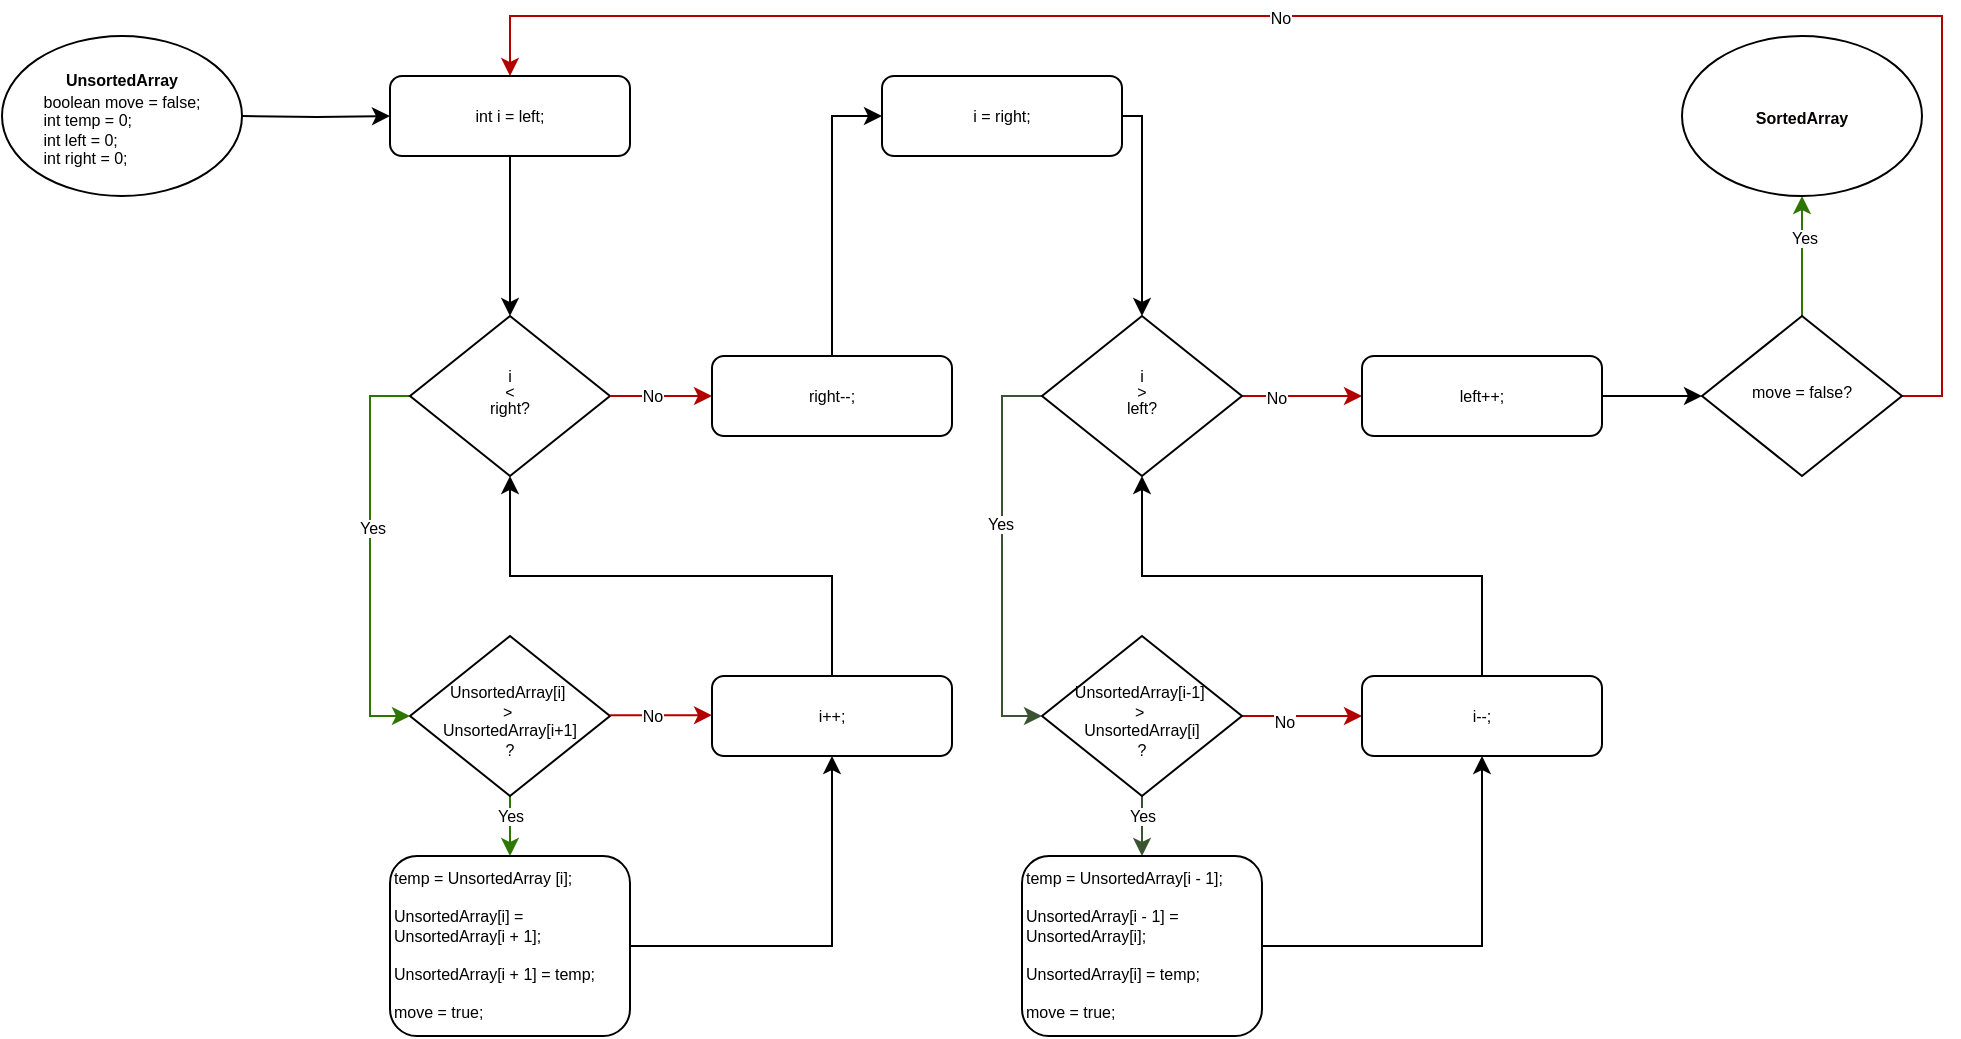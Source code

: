 <mxfile version="24.6.4" type="device">
  <diagram id="C5RBs43oDa-KdzZeNtuy" name="Page-1">
    <mxGraphModel dx="1195" dy="615" grid="1" gridSize="10" guides="1" tooltips="1" connect="1" arrows="1" fold="1" page="1" pageScale="1" pageWidth="1169" pageHeight="827" math="0" shadow="0">
      <root>
        <mxCell id="WIyWlLk6GJQsqaUBKTNV-0" />
        <mxCell id="WIyWlLk6GJQsqaUBKTNV-1" parent="WIyWlLk6GJQsqaUBKTNV-0" />
        <mxCell id="tckXzxHi2TBu_AGnH9uS-98" value="" style="edgeStyle=orthogonalEdgeStyle;rounded=0;orthogonalLoop=1;jettySize=auto;html=1;fontSize=8;" parent="WIyWlLk6GJQsqaUBKTNV-1" target="tckXzxHi2TBu_AGnH9uS-95" edge="1">
          <mxGeometry relative="1" as="geometry">
            <mxPoint x="290" y="80" as="sourcePoint" />
          </mxGeometry>
        </mxCell>
        <mxCell id="WIyWlLk6GJQsqaUBKTNV-7" value="i++;" style="rounded=1;whiteSpace=wrap;html=1;fontSize=8;glass=0;strokeWidth=1;shadow=0;" parent="WIyWlLk6GJQsqaUBKTNV-1" vertex="1">
          <mxGeometry x="525" y="360" width="120" height="40" as="geometry" />
        </mxCell>
        <mxCell id="tckXzxHi2TBu_AGnH9uS-32" value="" style="edgeStyle=orthogonalEdgeStyle;rounded=0;orthogonalLoop=1;jettySize=auto;html=1;fillColor=#60a917;strokeColor=#2D7600;fontSize=8;" parent="WIyWlLk6GJQsqaUBKTNV-1" source="WIyWlLk6GJQsqaUBKTNV-10" target="WIyWlLk6GJQsqaUBKTNV-11" edge="1">
          <mxGeometry relative="1" as="geometry" />
        </mxCell>
        <mxCell id="tckXzxHi2TBu_AGnH9uS-103" value="Yes" style="edgeLabel;html=1;align=center;verticalAlign=middle;resizable=0;points=[];fontSize=8;" parent="tckXzxHi2TBu_AGnH9uS-32" vertex="1" connectable="0">
          <mxGeometry x="0.337" y="2" relative="1" as="geometry">
            <mxPoint x="-2" y="-4" as="offset" />
          </mxGeometry>
        </mxCell>
        <mxCell id="WIyWlLk6GJQsqaUBKTNV-10" value="&lt;div style=&quot;font-size: 8px;&quot;&gt;&lt;font style=&quot;font-size: 8px;&quot;&gt;&lt;br style=&quot;font-size: 8px;&quot;&gt;&lt;/font&gt;&lt;/div&gt;&lt;font style=&quot;font-size: 8px;&quot;&gt;UnsortedArray[i]&amp;nbsp;&lt;/font&gt;&lt;div style=&quot;font-size: 8px;&quot;&gt;&lt;font style=&quot;font-size: 8px;&quot;&gt;&lt;span class=&quot;hljs-operator&quot; style=&quot;font-size: 8px;&quot;&gt;&amp;gt;&lt;/span&gt;&amp;nbsp;&lt;/font&gt;&lt;div style=&quot;font-size: 8px;&quot;&gt;&lt;font style=&quot;font-size: 8px;&quot;&gt;UnsortedArray[i&lt;span class=&quot;hljs-operator&quot; style=&quot;font-size: 8px;&quot;&gt;+&lt;/span&gt;&lt;span class=&quot;hljs-number&quot; style=&quot;font-size: 8px;&quot;&gt;1&lt;/span&gt;]&lt;/font&gt;&lt;/div&gt;&lt;/div&gt;&lt;div style=&quot;font-size: 8px;&quot;&gt;&lt;font style=&quot;font-size: 8px;&quot;&gt;?&lt;/font&gt;&lt;/div&gt;" style="rhombus;whiteSpace=wrap;html=1;shadow=0;fontFamily=Helvetica;fontSize=8;align=center;strokeWidth=1;spacing=6;spacingTop=-4;" parent="WIyWlLk6GJQsqaUBKTNV-1" vertex="1">
          <mxGeometry x="374" y="340" width="100" height="80" as="geometry" />
        </mxCell>
        <mxCell id="tckXzxHi2TBu_AGnH9uS-81" style="edgeStyle=orthogonalEdgeStyle;rounded=0;orthogonalLoop=1;jettySize=auto;html=1;entryX=0.5;entryY=1;entryDx=0;entryDy=0;fontSize=8;" parent="WIyWlLk6GJQsqaUBKTNV-1" source="WIyWlLk6GJQsqaUBKTNV-11" target="WIyWlLk6GJQsqaUBKTNV-7" edge="1">
          <mxGeometry relative="1" as="geometry" />
        </mxCell>
        <mxCell id="WIyWlLk6GJQsqaUBKTNV-11" value="&lt;font style=&quot;font-size: 8px;&quot;&gt;temp = UnsortedArray [i];&lt;/font&gt;&lt;div&gt;&lt;font style=&quot;font-size: 8px;&quot;&gt;&lt;br style=&quot;font-size: 8px;&quot;&gt;UnsortedArray[i] = UnsortedArray[i + 1];&lt;/font&gt;&lt;/div&gt;&lt;div&gt;&lt;font style=&quot;font-size: 8px;&quot;&gt;&lt;br style=&quot;font-size: 8px;&quot;&gt;UnsortedArray[i + 1] = temp&lt;span style=&quot;background-color: initial; font-size: 8px;&quot;&gt;;&lt;/span&gt;&lt;/font&gt;&lt;div style=&quot;font-size: 8px;&quot;&gt;&lt;span style=&quot;font-size: 8px;&quot;&gt;&lt;br style=&quot;font-size: 8px;&quot;&gt;&lt;/span&gt;&lt;div style=&quot;font-size: 8px;&quot;&gt;&lt;font style=&quot;font-size: 8px;&quot;&gt;                move = true;   &lt;/font&gt;&lt;/div&gt;&lt;/div&gt;&lt;/div&gt;" style="rounded=1;whiteSpace=wrap;html=1;fontSize=8;glass=0;strokeWidth=1;shadow=0;align=left;" parent="WIyWlLk6GJQsqaUBKTNV-1" vertex="1">
          <mxGeometry x="364" y="450" width="120" height="90" as="geometry" />
        </mxCell>
        <mxCell id="tckXzxHi2TBu_AGnH9uS-18" value="" style="edgeStyle=orthogonalEdgeStyle;rounded=0;orthogonalLoop=1;jettySize=auto;html=1;fontSize=8;" parent="WIyWlLk6GJQsqaUBKTNV-1" target="tckXzxHi2TBu_AGnH9uS-16" edge="1">
          <mxGeometry relative="1" as="geometry">
            <mxPoint x="424.029" y="240" as="sourcePoint" />
          </mxGeometry>
        </mxCell>
        <mxCell id="tckXzxHi2TBu_AGnH9uS-67" style="edgeStyle=orthogonalEdgeStyle;rounded=0;orthogonalLoop=1;jettySize=auto;html=1;exitX=0;exitY=0.5;exitDx=0;exitDy=0;entryX=0;entryY=0.5;entryDx=0;entryDy=0;fillColor=#60a917;strokeColor=#2D7600;fontSize=8;" parent="WIyWlLk6GJQsqaUBKTNV-1" source="tckXzxHi2TBu_AGnH9uS-16" target="WIyWlLk6GJQsqaUBKTNV-10" edge="1">
          <mxGeometry relative="1" as="geometry" />
        </mxCell>
        <mxCell id="tckXzxHi2TBu_AGnH9uS-100" value="Yes" style="edgeLabel;html=1;align=center;verticalAlign=middle;resizable=0;points=[];fontSize=8;" parent="tckXzxHi2TBu_AGnH9uS-67" vertex="1" connectable="0">
          <mxGeometry x="-0.146" y="1" relative="1" as="geometry">
            <mxPoint as="offset" />
          </mxGeometry>
        </mxCell>
        <mxCell id="tckXzxHi2TBu_AGnH9uS-16" value="&lt;div style=&quot;line-height: 100%; font-size: 8px;&quot;&gt;&lt;div style=&quot;line-height: 100%; font-size: 8px;&quot;&gt;i&lt;/div&gt;&lt;div style=&quot;line-height: 100%; font-size: 8px;&quot;&gt;&amp;nbsp;&amp;lt;&amp;nbsp;&lt;/div&gt;&lt;div style=&quot;text-align: left; line-height: 100%; font-size: 8px;&quot;&gt;&lt;span style=&quot;background-color: initial; font-size: 8px;&quot;&gt;right?&lt;/span&gt;&lt;/div&gt;&lt;/div&gt;" style="rhombus;whiteSpace=wrap;html=1;shadow=0;fontFamily=Helvetica;fontSize=8;align=center;strokeWidth=1;spacing=6;spacingTop=-4;" parent="WIyWlLk6GJQsqaUBKTNV-1" vertex="1">
          <mxGeometry x="374" y="180" width="100" height="80" as="geometry" />
        </mxCell>
        <mxCell id="tckXzxHi2TBu_AGnH9uS-92" value="" style="edgeStyle=orthogonalEdgeStyle;rounded=0;orthogonalLoop=1;jettySize=auto;html=1;fillColor=#6d8764;strokeColor=#3A5431;fontSize=8;" parent="WIyWlLk6GJQsqaUBKTNV-1" source="tckXzxHi2TBu_AGnH9uS-34" target="tckXzxHi2TBu_AGnH9uS-36" edge="1">
          <mxGeometry relative="1" as="geometry" />
        </mxCell>
        <mxCell id="tckXzxHi2TBu_AGnH9uS-109" value="Yes" style="edgeLabel;html=1;align=center;verticalAlign=middle;resizable=0;points=[];fontSize=8;" parent="tckXzxHi2TBu_AGnH9uS-92" vertex="1" connectable="0">
          <mxGeometry x="-0.691" relative="1" as="geometry">
            <mxPoint y="2" as="offset" />
          </mxGeometry>
        </mxCell>
        <mxCell id="tckXzxHi2TBu_AGnH9uS-152" style="edgeStyle=orthogonalEdgeStyle;rounded=0;orthogonalLoop=1;jettySize=auto;html=1;entryX=0;entryY=0.5;entryDx=0;entryDy=0;fillColor=#e51400;strokeColor=#B20000;" parent="WIyWlLk6GJQsqaUBKTNV-1" source="tckXzxHi2TBu_AGnH9uS-34" target="tckXzxHi2TBu_AGnH9uS-51" edge="1">
          <mxGeometry relative="1" as="geometry" />
        </mxCell>
        <mxCell id="tckXzxHi2TBu_AGnH9uS-153" value="&lt;font style=&quot;font-size: 8px;&quot;&gt;No&lt;/font&gt;" style="edgeLabel;html=1;align=center;verticalAlign=middle;resizable=0;points=[];" parent="tckXzxHi2TBu_AGnH9uS-152" vertex="1" connectable="0">
          <mxGeometry x="-0.084" y="-1" relative="1" as="geometry">
            <mxPoint x="-7" y="1" as="offset" />
          </mxGeometry>
        </mxCell>
        <mxCell id="tckXzxHi2TBu_AGnH9uS-34" value="&lt;div style=&quot;font-size: 8px;&quot;&gt;&lt;font style=&quot;font-size: 8px;&quot;&gt;&lt;br style=&quot;font-size: 8px;&quot;&gt;&lt;/font&gt;&lt;/div&gt;&lt;font style=&quot;font-size: 8px;&quot;&gt;UnsortedArray[i-1]&amp;nbsp;&lt;/font&gt;&lt;div style=&quot;font-size: 8px;&quot;&gt;&lt;font style=&quot;font-size: 8px;&quot;&gt;&lt;span class=&quot;hljs-operator&quot; style=&quot;font-size: 8px;&quot;&gt;&amp;gt;&lt;/span&gt;&amp;nbsp;&lt;/font&gt;&lt;div style=&quot;font-size: 8px;&quot;&gt;&lt;font style=&quot;font-size: 8px;&quot;&gt;UnsortedArray[i]&lt;br style=&quot;font-size: 8px;&quot;&gt;?&lt;/font&gt;&lt;/div&gt;&lt;/div&gt;" style="rhombus;whiteSpace=wrap;html=1;shadow=0;fontFamily=Helvetica;fontSize=8;align=center;strokeWidth=1;spacing=6;spacingTop=-4;" parent="WIyWlLk6GJQsqaUBKTNV-1" vertex="1">
          <mxGeometry x="690" y="340" width="100" height="80" as="geometry" />
        </mxCell>
        <mxCell id="tckXzxHi2TBu_AGnH9uS-52" style="edgeStyle=orthogonalEdgeStyle;rounded=0;orthogonalLoop=1;jettySize=auto;html=1;fontSize=8;" parent="WIyWlLk6GJQsqaUBKTNV-1" source="tckXzxHi2TBu_AGnH9uS-36" target="tckXzxHi2TBu_AGnH9uS-51" edge="1">
          <mxGeometry relative="1" as="geometry" />
        </mxCell>
        <mxCell id="tckXzxHi2TBu_AGnH9uS-36" value="&lt;font style=&quot;font-size: 8px;&quot;&gt;temp = UnsortedArray&lt;span class=&quot;hljs-selector-attr&quot; style=&quot;font-size: 8px;&quot;&gt;[i - 1]&lt;/span&gt;;&lt;/font&gt;&lt;div&gt;&lt;font style=&quot;font-size: 8px;&quot;&gt;&lt;br style=&quot;font-size: 8px;&quot;&gt;UnsortedArray&lt;span class=&quot;hljs-selector-attr&quot; style=&quot;font-size: 8px;&quot;&gt;[i - 1]&lt;/span&gt; = UnsortedArray&lt;span class=&quot;hljs-selector-attr&quot; style=&quot;font-size: 8px;&quot;&gt;[i]&lt;/span&gt;;&lt;/font&gt;&lt;/div&gt;&lt;div&gt;&lt;font style=&quot;font-size: 8px;&quot;&gt;&lt;br style=&quot;font-size: 8px;&quot;&gt;UnsortedArray&lt;span class=&quot;hljs-selector-attr&quot; style=&quot;font-size: 8px;&quot;&gt;[i]&lt;/span&gt; = temp;&lt;/font&gt;&lt;div style=&quot;font-size: 8px;&quot;&gt;&lt;font style=&quot;font-size: 8px;&quot;&gt;&lt;br style=&quot;font-size: 8px;&quot;&gt;move = true;&lt;/font&gt;&lt;/div&gt;&lt;/div&gt;" style="rounded=1;whiteSpace=wrap;html=1;fontSize=8;glass=0;strokeWidth=1;shadow=0;align=left;" parent="WIyWlLk6GJQsqaUBKTNV-1" vertex="1">
          <mxGeometry x="680" y="450" width="120" height="90" as="geometry" />
        </mxCell>
        <mxCell id="tckXzxHi2TBu_AGnH9uS-51" value="i--;" style="rounded=1;whiteSpace=wrap;html=1;fontSize=8;glass=0;strokeWidth=1;shadow=0;" parent="WIyWlLk6GJQsqaUBKTNV-1" vertex="1">
          <mxGeometry x="850" y="360" width="120" height="40" as="geometry" />
        </mxCell>
        <mxCell id="tckXzxHi2TBu_AGnH9uS-112" value="" style="edgeStyle=orthogonalEdgeStyle;rounded=0;orthogonalLoop=1;jettySize=auto;html=1;fontSize=8;fillColor=#60a917;strokeColor=#2D7600;entryX=0.5;entryY=1;entryDx=0;entryDy=0;" parent="WIyWlLk6GJQsqaUBKTNV-1" source="tckXzxHi2TBu_AGnH9uS-55" target="EszxGvOjEMj_6fkdmhqK-14" edge="1">
          <mxGeometry relative="1" as="geometry">
            <mxPoint x="975.0" y="80" as="targetPoint" />
          </mxGeometry>
        </mxCell>
        <mxCell id="tckXzxHi2TBu_AGnH9uS-113" value="&lt;font style=&quot;font-size: 8px;&quot;&gt;Yes&lt;/font&gt;" style="edgeLabel;html=1;align=center;verticalAlign=middle;resizable=0;points=[];fontSize=8;" parent="tckXzxHi2TBu_AGnH9uS-112" vertex="1" connectable="0">
          <mxGeometry x="0.314" y="-1" relative="1" as="geometry">
            <mxPoint as="offset" />
          </mxGeometry>
        </mxCell>
        <mxCell id="EszxGvOjEMj_6fkdmhqK-7" style="edgeStyle=orthogonalEdgeStyle;rounded=0;orthogonalLoop=1;jettySize=auto;html=1;entryX=0.5;entryY=0;entryDx=0;entryDy=0;fillColor=#e51400;strokeColor=#B20000;exitX=1;exitY=0.5;exitDx=0;exitDy=0;" edge="1" parent="WIyWlLk6GJQsqaUBKTNV-1" source="tckXzxHi2TBu_AGnH9uS-55" target="tckXzxHi2TBu_AGnH9uS-95">
          <mxGeometry relative="1" as="geometry">
            <Array as="points">
              <mxPoint x="1140" y="220" />
              <mxPoint x="1140" y="30" />
              <mxPoint x="424" y="30" />
            </Array>
          </mxGeometry>
        </mxCell>
        <mxCell id="EszxGvOjEMj_6fkdmhqK-8" value="&lt;font style=&quot;font-size: 8px;&quot;&gt;No&lt;/font&gt;" style="edgeLabel;html=1;align=center;verticalAlign=middle;resizable=0;points=[];" vertex="1" connectable="0" parent="EszxGvOjEMj_6fkdmhqK-7">
          <mxGeometry x="-0.054" y="4" relative="1" as="geometry">
            <mxPoint x="-89" y="-4" as="offset" />
          </mxGeometry>
        </mxCell>
        <mxCell id="tckXzxHi2TBu_AGnH9uS-55" value="&lt;div style=&quot;line-height: 100%; font-size: 8px;&quot;&gt;&lt;div style=&quot;font-size: 8px; line-height: 100%;&quot;&gt;move = false?&lt;br style=&quot;font-size: 8px;&quot;&gt;&lt;/div&gt;&lt;/div&gt;" style="rhombus;whiteSpace=wrap;html=1;shadow=0;fontFamily=Helvetica;fontSize=8;align=center;strokeWidth=1;spacing=6;spacingTop=-4;" parent="WIyWlLk6GJQsqaUBKTNV-1" vertex="1">
          <mxGeometry x="1020" y="180" width="100" height="80" as="geometry" />
        </mxCell>
        <mxCell id="tckXzxHi2TBu_AGnH9uS-82" style="edgeStyle=orthogonalEdgeStyle;rounded=0;orthogonalLoop=1;jettySize=auto;html=1;entryX=0.5;entryY=1;entryDx=0;entryDy=0;fontSize=8;exitX=0.5;exitY=0;exitDx=0;exitDy=0;" parent="WIyWlLk6GJQsqaUBKTNV-1" source="WIyWlLk6GJQsqaUBKTNV-7" target="tckXzxHi2TBu_AGnH9uS-16" edge="1">
          <mxGeometry relative="1" as="geometry" />
        </mxCell>
        <mxCell id="tckXzxHi2TBu_AGnH9uS-99" value="" style="edgeStyle=orthogonalEdgeStyle;rounded=0;orthogonalLoop=1;jettySize=auto;html=1;fontSize=8;" parent="WIyWlLk6GJQsqaUBKTNV-1" source="tckXzxHi2TBu_AGnH9uS-95" target="tckXzxHi2TBu_AGnH9uS-16" edge="1">
          <mxGeometry relative="1" as="geometry" />
        </mxCell>
        <mxCell id="tckXzxHi2TBu_AGnH9uS-95" value="&lt;div style=&quot;font-size: 8px;&quot;&gt;&lt;div style=&quot;text-align: left; font-size: 8px;&quot;&gt;&lt;font style=&quot;font-size: 8px;&quot;&gt;int i = left;&lt;/font&gt;&lt;/div&gt;&lt;/div&gt;" style="rounded=1;whiteSpace=wrap;html=1;fontSize=8;glass=0;strokeWidth=1;shadow=0;" parent="WIyWlLk6GJQsqaUBKTNV-1" vertex="1">
          <mxGeometry x="364" y="60" width="120" height="40" as="geometry" />
        </mxCell>
        <mxCell id="tckXzxHi2TBu_AGnH9uS-105" style="edgeStyle=orthogonalEdgeStyle;rounded=0;orthogonalLoop=1;jettySize=auto;html=1;fillColor=#e51400;strokeColor=#B20000;fontSize=8;entryX=0;entryY=0.5;entryDx=0;entryDy=0;" parent="WIyWlLk6GJQsqaUBKTNV-1" source="tckXzxHi2TBu_AGnH9uS-16" target="tckXzxHi2TBu_AGnH9uS-141" edge="1">
          <mxGeometry relative="1" as="geometry">
            <mxPoint x="584.5" y="170" as="targetPoint" />
            <Array as="points">
              <mxPoint x="500" y="220" />
              <mxPoint x="500" y="220" />
            </Array>
          </mxGeometry>
        </mxCell>
        <mxCell id="tckXzxHi2TBu_AGnH9uS-106" value="No" style="edgeLabel;html=1;align=center;verticalAlign=middle;resizable=0;points=[];fontSize=8;" parent="tckXzxHi2TBu_AGnH9uS-105" vertex="1" connectable="0">
          <mxGeometry x="0.051" y="-1" relative="1" as="geometry">
            <mxPoint x="-6" y="-1" as="offset" />
          </mxGeometry>
        </mxCell>
        <mxCell id="tckXzxHi2TBu_AGnH9uS-138" style="edgeStyle=orthogonalEdgeStyle;rounded=0;orthogonalLoop=1;jettySize=auto;html=1;entryX=0;entryY=0.5;entryDx=0;entryDy=0;fillColor=#e51400;strokeColor=#B20000;" parent="WIyWlLk6GJQsqaUBKTNV-1" source="tckXzxHi2TBu_AGnH9uS-120" target="tckXzxHi2TBu_AGnH9uS-132" edge="1">
          <mxGeometry relative="1" as="geometry" />
        </mxCell>
        <mxCell id="EszxGvOjEMj_6fkdmhqK-12" value="&lt;font style=&quot;font-size: 8px;&quot;&gt;No&lt;/font&gt;" style="edgeLabel;html=1;align=center;verticalAlign=middle;resizable=0;points=[];" vertex="1" connectable="0" parent="tckXzxHi2TBu_AGnH9uS-138">
          <mxGeometry x="-0.678" relative="1" as="geometry">
            <mxPoint x="7" as="offset" />
          </mxGeometry>
        </mxCell>
        <mxCell id="tckXzxHi2TBu_AGnH9uS-150" style="edgeStyle=orthogonalEdgeStyle;rounded=0;orthogonalLoop=1;jettySize=auto;html=1;entryX=0;entryY=0.5;entryDx=0;entryDy=0;exitX=0;exitY=0.5;exitDx=0;exitDy=0;fillColor=#6d8764;strokeColor=#3A5431;" parent="WIyWlLk6GJQsqaUBKTNV-1" source="tckXzxHi2TBu_AGnH9uS-120" target="tckXzxHi2TBu_AGnH9uS-34" edge="1">
          <mxGeometry relative="1" as="geometry" />
        </mxCell>
        <mxCell id="tckXzxHi2TBu_AGnH9uS-151" value="Yes" style="edgeLabel;html=1;align=center;verticalAlign=middle;resizable=0;points=[];fontSize=8;" parent="tckXzxHi2TBu_AGnH9uS-150" vertex="1" connectable="0">
          <mxGeometry x="-0.163" y="-1" relative="1" as="geometry">
            <mxPoint as="offset" />
          </mxGeometry>
        </mxCell>
        <mxCell id="tckXzxHi2TBu_AGnH9uS-120" value="&lt;div style=&quot;line-height: 100%; font-size: 8px;&quot;&gt;&lt;div style=&quot;line-height: 100%; font-size: 8px;&quot;&gt;i&lt;/div&gt;&lt;div style=&quot;line-height: 100%; font-size: 8px;&quot;&gt;&amp;nbsp;&amp;gt;&amp;nbsp;&lt;/div&gt;&lt;div style=&quot;text-align: left; line-height: 100%; font-size: 8px;&quot;&gt;&lt;span style=&quot;background-color: initial; font-size: 8px;&quot;&gt;left?&lt;/span&gt;&lt;/div&gt;&lt;/div&gt;" style="rhombus;whiteSpace=wrap;html=1;shadow=0;fontFamily=Helvetica;fontSize=8;align=center;strokeWidth=1;spacing=6;spacingTop=-4;" parent="WIyWlLk6GJQsqaUBKTNV-1" vertex="1">
          <mxGeometry x="690" y="180" width="100" height="80" as="geometry" />
        </mxCell>
        <mxCell id="tckXzxHi2TBu_AGnH9uS-161" value="" style="edgeStyle=orthogonalEdgeStyle;rounded=0;orthogonalLoop=1;jettySize=auto;html=1;exitX=1;exitY=0.5;exitDx=0;exitDy=0;entryX=0.5;entryY=0;entryDx=0;entryDy=0;" parent="WIyWlLk6GJQsqaUBKTNV-1" source="tckXzxHi2TBu_AGnH9uS-140" target="tckXzxHi2TBu_AGnH9uS-120" edge="1">
          <mxGeometry relative="1" as="geometry">
            <Array as="points">
              <mxPoint x="740" y="80" />
            </Array>
          </mxGeometry>
        </mxCell>
        <mxCell id="tckXzxHi2TBu_AGnH9uS-140" value="&lt;div style=&quot;font-size: 8px;&quot;&gt;&lt;div style=&quot;font-size: 8px;&quot;&gt;i = right;&lt;/div&gt;&lt;/div&gt;" style="rounded=1;whiteSpace=wrap;html=1;fontSize=8;glass=0;strokeWidth=1;shadow=0;align=center;" parent="WIyWlLk6GJQsqaUBKTNV-1" vertex="1">
          <mxGeometry x="610" y="60" width="120" height="40" as="geometry" />
        </mxCell>
        <mxCell id="tckXzxHi2TBu_AGnH9uS-160" value="" style="edgeStyle=orthogonalEdgeStyle;rounded=0;orthogonalLoop=1;jettySize=auto;html=1;entryX=0;entryY=0.5;entryDx=0;entryDy=0;" parent="WIyWlLk6GJQsqaUBKTNV-1" source="tckXzxHi2TBu_AGnH9uS-141" target="tckXzxHi2TBu_AGnH9uS-140" edge="1">
          <mxGeometry relative="1" as="geometry" />
        </mxCell>
        <mxCell id="tckXzxHi2TBu_AGnH9uS-141" value="&lt;div style=&quot;font-size: 8px;&quot;&gt;&lt;div style=&quot;font-size: 8px;&quot;&gt;&lt;span style=&quot;&quot;&gt;right--;&lt;/span&gt;&lt;br&gt;&lt;/div&gt;&lt;/div&gt;" style="rounded=1;whiteSpace=wrap;html=1;fontSize=8;glass=0;strokeWidth=1;shadow=0;align=center;" parent="WIyWlLk6GJQsqaUBKTNV-1" vertex="1">
          <mxGeometry x="525" y="200" width="120" height="40" as="geometry" />
        </mxCell>
        <mxCell id="EszxGvOjEMj_6fkdmhqK-20" style="edgeStyle=orthogonalEdgeStyle;rounded=0;orthogonalLoop=1;jettySize=auto;html=1;entryX=0;entryY=0.5;entryDx=0;entryDy=0;" edge="1" parent="WIyWlLk6GJQsqaUBKTNV-1" source="tckXzxHi2TBu_AGnH9uS-132" target="tckXzxHi2TBu_AGnH9uS-55">
          <mxGeometry relative="1" as="geometry" />
        </mxCell>
        <mxCell id="tckXzxHi2TBu_AGnH9uS-132" value="left++;" style="rounded=1;whiteSpace=wrap;html=1;fontSize=8;glass=0;strokeWidth=1;shadow=0;" parent="WIyWlLk6GJQsqaUBKTNV-1" vertex="1">
          <mxGeometry x="850" y="200" width="120" height="40" as="geometry" />
        </mxCell>
        <mxCell id="EszxGvOjEMj_6fkdmhqK-13" style="edgeStyle=orthogonalEdgeStyle;rounded=0;orthogonalLoop=1;jettySize=auto;html=1;entryX=0.5;entryY=1;entryDx=0;entryDy=0;exitX=0.5;exitY=0;exitDx=0;exitDy=0;" edge="1" parent="WIyWlLk6GJQsqaUBKTNV-1" source="tckXzxHi2TBu_AGnH9uS-51" target="tckXzxHi2TBu_AGnH9uS-120">
          <mxGeometry relative="1" as="geometry">
            <Array as="points">
              <mxPoint x="910" y="310" />
              <mxPoint x="740" y="310" />
            </Array>
          </mxGeometry>
        </mxCell>
        <mxCell id="EszxGvOjEMj_6fkdmhqK-14" value="&lt;div style=&quot;text-align: start;&quot;&gt;&lt;span style=&quot;background-color: initial; text-wrap: nowrap;&quot;&gt;&lt;font face=&quot;Helvetica&quot; style=&quot;font-size: 8px;&quot; color=&quot;#050000&quot;&gt;&lt;b&gt;SortedArray&lt;/b&gt;&lt;/font&gt;&lt;/span&gt;&lt;/div&gt;" style="ellipse;whiteSpace=wrap;html=1;" vertex="1" parent="WIyWlLk6GJQsqaUBKTNV-1">
          <mxGeometry x="1010" y="40" width="120" height="80" as="geometry" />
        </mxCell>
        <mxCell id="EszxGvOjEMj_6fkdmhqK-17" value="&lt;b style=&quot;font-size: 8px;&quot;&gt;UnsortedArray&lt;/b&gt;&lt;div style=&quot;font-size: 8px;&quot;&gt;&lt;div style=&quot;text-align: left;&quot;&gt;boolean move = false;&lt;/div&gt;&lt;div style=&quot;text-align: left;&quot;&gt;int temp = 0;&lt;/div&gt;&lt;div style=&quot;text-align: left;&quot;&gt;int left = 0;&lt;/div&gt;&lt;div style=&quot;text-align: left;&quot;&gt;int right = 0;&lt;/div&gt;&lt;/div&gt;" style="ellipse;whiteSpace=wrap;html=1;" vertex="1" parent="WIyWlLk6GJQsqaUBKTNV-1">
          <mxGeometry x="170" y="40" width="120" height="80" as="geometry" />
        </mxCell>
        <mxCell id="EszxGvOjEMj_6fkdmhqK-21" style="edgeStyle=orthogonalEdgeStyle;rounded=0;orthogonalLoop=1;jettySize=auto;html=1;fillColor=#e51400;strokeColor=#B20000;fontSize=8;entryX=0;entryY=0.5;entryDx=0;entryDy=0;" edge="1" parent="WIyWlLk6GJQsqaUBKTNV-1">
          <mxGeometry relative="1" as="geometry">
            <mxPoint x="525" y="379.58" as="targetPoint" />
            <Array as="points">
              <mxPoint x="500" y="379.58" />
              <mxPoint x="500" y="379.58" />
            </Array>
            <mxPoint x="474" y="379.58" as="sourcePoint" />
          </mxGeometry>
        </mxCell>
        <mxCell id="EszxGvOjEMj_6fkdmhqK-22" value="No" style="edgeLabel;html=1;align=center;verticalAlign=middle;resizable=0;points=[];fontSize=8;" vertex="1" connectable="0" parent="EszxGvOjEMj_6fkdmhqK-21">
          <mxGeometry x="0.051" y="-1" relative="1" as="geometry">
            <mxPoint x="-6" y="-1" as="offset" />
          </mxGeometry>
        </mxCell>
      </root>
    </mxGraphModel>
  </diagram>
</mxfile>
